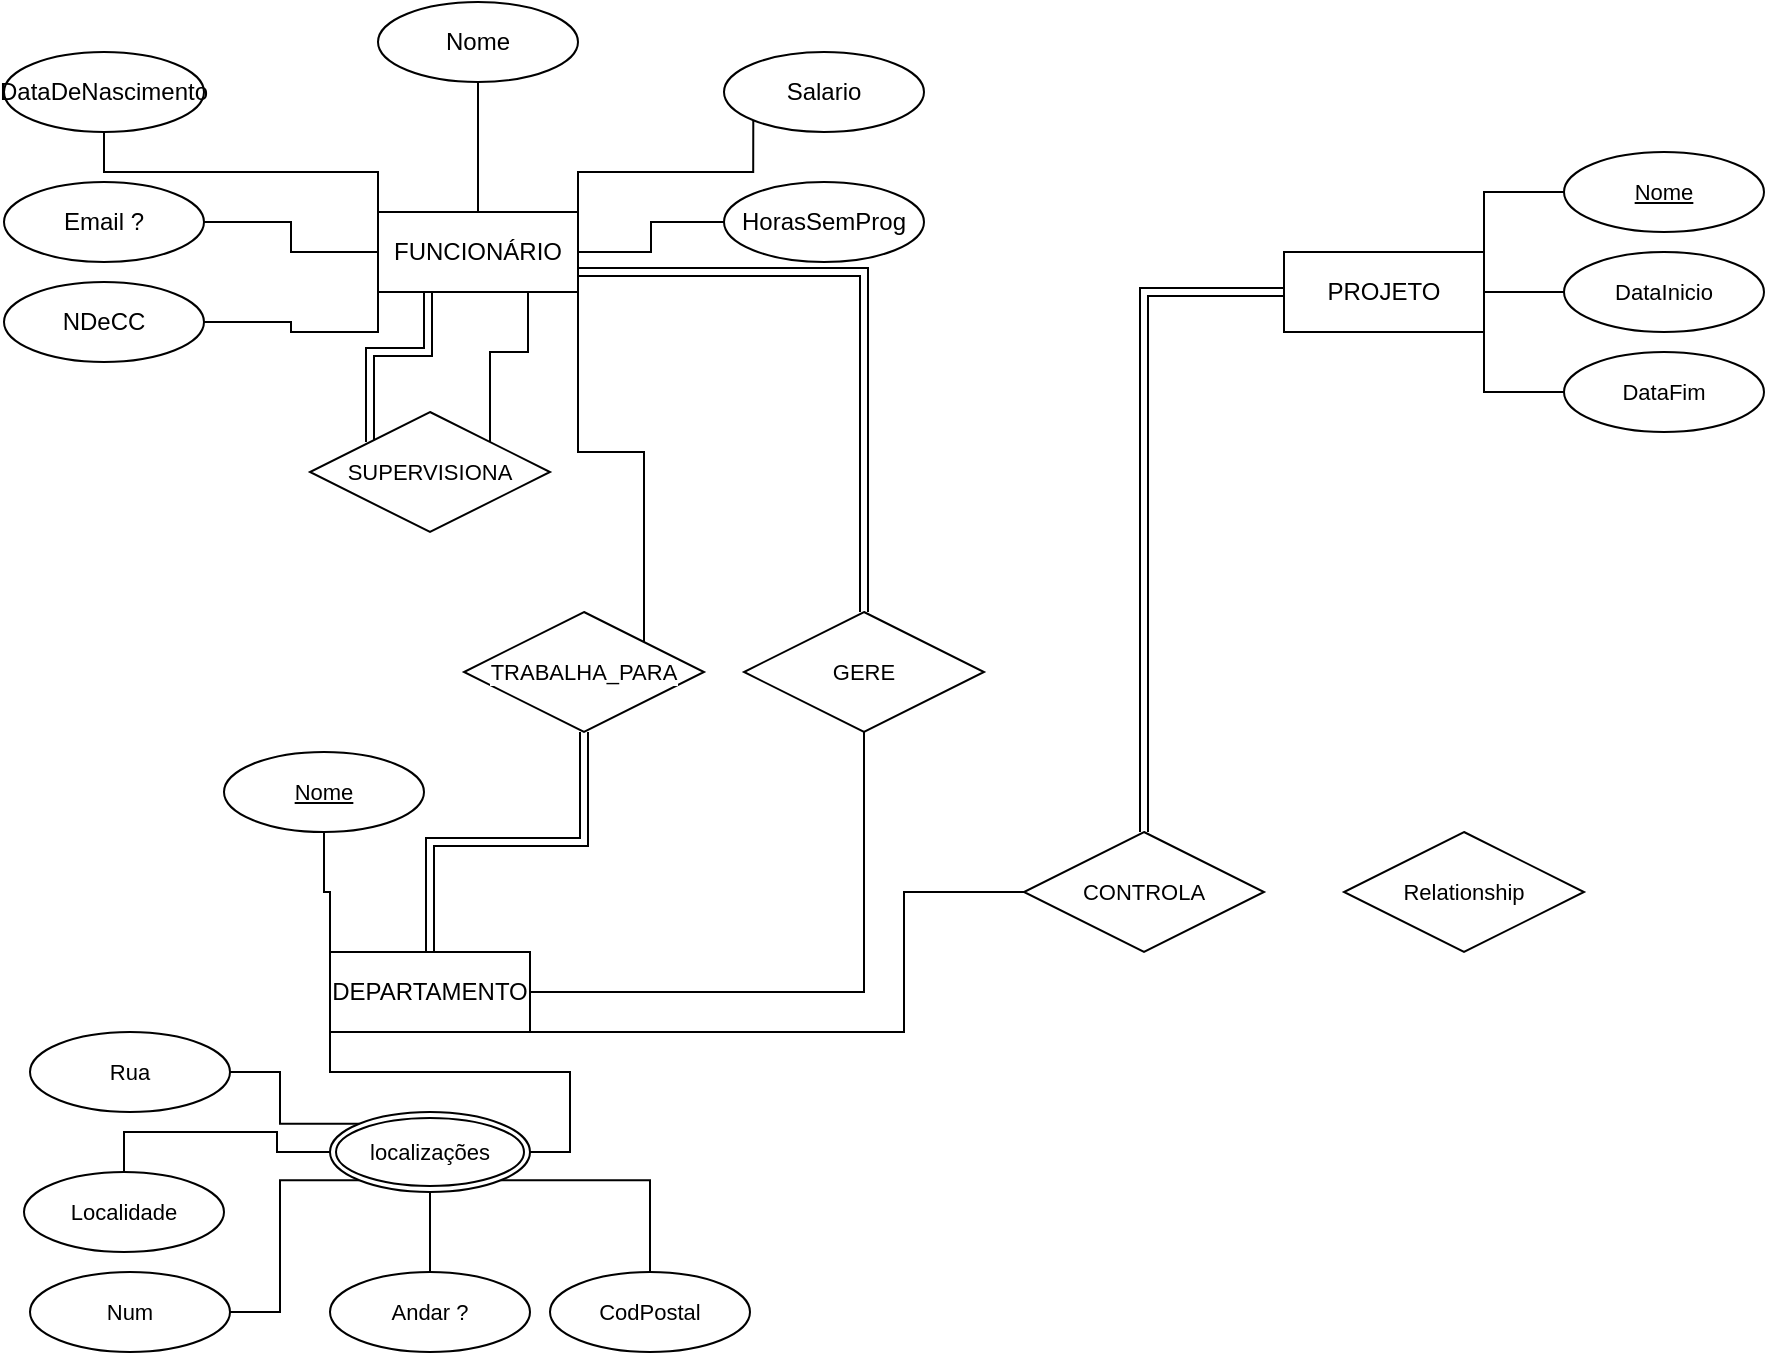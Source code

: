 <mxfile version="28.2.3">
  <diagram name="Página-1" id="4Aony1vFtUEJ5NVZptp8">
    <mxGraphModel dx="2013" dy="1872" grid="1" gridSize="10" guides="1" tooltips="1" connect="1" arrows="1" fold="1" page="1" pageScale="1" pageWidth="827" pageHeight="1169" math="0" shadow="0">
      <root>
        <mxCell id="0" />
        <mxCell id="1" parent="0" />
        <mxCell id="Tm68IXBXo0wMLcD9ASqz-12" style="edgeStyle=orthogonalEdgeStyle;rounded=0;orthogonalLoop=1;jettySize=auto;html=1;exitX=0;exitY=1;exitDx=0;exitDy=0;entryX=1;entryY=0.5;entryDx=0;entryDy=0;endArrow=none;endFill=0;" edge="1" parent="1" source="Tm68IXBXo0wMLcD9ASqz-1" target="Tm68IXBXo0wMLcD9ASqz-4">
          <mxGeometry relative="1" as="geometry" />
        </mxCell>
        <mxCell id="Tm68IXBXo0wMLcD9ASqz-13" style="edgeStyle=orthogonalEdgeStyle;rounded=0;orthogonalLoop=1;jettySize=auto;html=1;exitX=0;exitY=0.5;exitDx=0;exitDy=0;entryX=1;entryY=0.5;entryDx=0;entryDy=0;endArrow=none;endFill=0;" edge="1" parent="1" source="Tm68IXBXo0wMLcD9ASqz-1" target="Tm68IXBXo0wMLcD9ASqz-5">
          <mxGeometry relative="1" as="geometry" />
        </mxCell>
        <mxCell id="Tm68IXBXo0wMLcD9ASqz-14" style="edgeStyle=orthogonalEdgeStyle;rounded=0;orthogonalLoop=1;jettySize=auto;html=1;exitX=0;exitY=0;exitDx=0;exitDy=0;entryX=0.5;entryY=1;entryDx=0;entryDy=0;endArrow=none;endFill=0;" edge="1" parent="1" source="Tm68IXBXo0wMLcD9ASqz-1" target="Tm68IXBXo0wMLcD9ASqz-7">
          <mxGeometry relative="1" as="geometry" />
        </mxCell>
        <mxCell id="Tm68IXBXo0wMLcD9ASqz-15" style="edgeStyle=orthogonalEdgeStyle;rounded=0;orthogonalLoop=1;jettySize=auto;html=1;exitX=0.5;exitY=0;exitDx=0;exitDy=0;entryX=0.5;entryY=1;entryDx=0;entryDy=0;endArrow=none;endFill=0;" edge="1" parent="1" source="Tm68IXBXo0wMLcD9ASqz-1" target="Tm68IXBXo0wMLcD9ASqz-6">
          <mxGeometry relative="1" as="geometry" />
        </mxCell>
        <mxCell id="Tm68IXBXo0wMLcD9ASqz-16" style="edgeStyle=orthogonalEdgeStyle;rounded=0;orthogonalLoop=1;jettySize=auto;html=1;exitX=1;exitY=0;exitDx=0;exitDy=0;entryX=0;entryY=1;entryDx=0;entryDy=0;endArrow=none;endFill=0;" edge="1" parent="1" source="Tm68IXBXo0wMLcD9ASqz-1" target="Tm68IXBXo0wMLcD9ASqz-8">
          <mxGeometry relative="1" as="geometry" />
        </mxCell>
        <mxCell id="Tm68IXBXo0wMLcD9ASqz-67" style="edgeStyle=orthogonalEdgeStyle;shape=connector;rounded=0;orthogonalLoop=1;jettySize=auto;html=1;exitX=0.75;exitY=1;exitDx=0;exitDy=0;entryX=1;entryY=0;entryDx=0;entryDy=0;strokeColor=default;align=center;verticalAlign=middle;fontFamily=Helvetica;fontSize=11;fontColor=default;labelBackgroundColor=default;endArrow=none;endFill=0;" edge="1" parent="1" source="Tm68IXBXo0wMLcD9ASqz-1" target="Tm68IXBXo0wMLcD9ASqz-65">
          <mxGeometry relative="1" as="geometry" />
        </mxCell>
        <mxCell id="Tm68IXBXo0wMLcD9ASqz-70" style="edgeStyle=orthogonalEdgeStyle;shape=link;rounded=0;orthogonalLoop=1;jettySize=auto;html=1;exitX=0.25;exitY=1;exitDx=0;exitDy=0;entryX=0;entryY=0;entryDx=0;entryDy=0;strokeColor=default;align=center;verticalAlign=middle;fontFamily=Helvetica;fontSize=11;fontColor=default;labelBackgroundColor=default;endArrow=none;endFill=0;" edge="1" parent="1" source="Tm68IXBXo0wMLcD9ASqz-1" target="Tm68IXBXo0wMLcD9ASqz-65">
          <mxGeometry relative="1" as="geometry" />
        </mxCell>
        <mxCell id="Tm68IXBXo0wMLcD9ASqz-72" style="edgeStyle=orthogonalEdgeStyle;shape=connector;rounded=0;orthogonalLoop=1;jettySize=auto;html=1;exitX=1;exitY=1;exitDx=0;exitDy=0;entryX=1;entryY=0;entryDx=0;entryDy=0;strokeColor=default;align=center;verticalAlign=middle;fontFamily=Helvetica;fontSize=11;fontColor=default;labelBackgroundColor=default;endArrow=none;endFill=0;" edge="1" parent="1" source="Tm68IXBXo0wMLcD9ASqz-1" target="Tm68IXBXo0wMLcD9ASqz-71">
          <mxGeometry relative="1" as="geometry" />
        </mxCell>
        <mxCell id="Tm68IXBXo0wMLcD9ASqz-75" style="edgeStyle=orthogonalEdgeStyle;shape=link;rounded=0;orthogonalLoop=1;jettySize=auto;html=1;exitX=1;exitY=0.75;exitDx=0;exitDy=0;entryX=0.5;entryY=0;entryDx=0;entryDy=0;strokeColor=default;align=center;verticalAlign=middle;fontFamily=Helvetica;fontSize=11;fontColor=default;labelBackgroundColor=default;endArrow=none;endFill=0;" edge="1" parent="1" source="Tm68IXBXo0wMLcD9ASqz-1" target="Tm68IXBXo0wMLcD9ASqz-74">
          <mxGeometry relative="1" as="geometry" />
        </mxCell>
        <mxCell id="Tm68IXBXo0wMLcD9ASqz-1" value="FUNCIONÁRIO" style="whiteSpace=wrap;html=1;align=center;" vertex="1" parent="1">
          <mxGeometry x="-363" y="-200" width="100" height="40" as="geometry" />
        </mxCell>
        <mxCell id="Tm68IXBXo0wMLcD9ASqz-20" style="edgeStyle=orthogonalEdgeStyle;shape=connector;rounded=0;orthogonalLoop=1;jettySize=auto;html=1;exitX=0;exitY=0;exitDx=0;exitDy=0;entryX=0.5;entryY=1;entryDx=0;entryDy=0;strokeColor=default;align=center;verticalAlign=middle;fontFamily=Helvetica;fontSize=11;fontColor=default;labelBackgroundColor=default;endArrow=none;endFill=0;" edge="1" parent="1" source="Tm68IXBXo0wMLcD9ASqz-2" target="Tm68IXBXo0wMLcD9ASqz-18">
          <mxGeometry relative="1" as="geometry" />
        </mxCell>
        <mxCell id="Tm68IXBXo0wMLcD9ASqz-21" style="edgeStyle=orthogonalEdgeStyle;shape=connector;rounded=0;orthogonalLoop=1;jettySize=auto;html=1;exitX=0;exitY=1;exitDx=0;exitDy=0;entryX=1;entryY=0.5;entryDx=0;entryDy=0;strokeColor=default;align=center;verticalAlign=middle;fontFamily=Helvetica;fontSize=11;fontColor=default;labelBackgroundColor=default;endArrow=none;endFill=0;" edge="1" parent="1" source="Tm68IXBXo0wMLcD9ASqz-2" target="Tm68IXBXo0wMLcD9ASqz-19">
          <mxGeometry relative="1" as="geometry" />
        </mxCell>
        <mxCell id="Tm68IXBXo0wMLcD9ASqz-73" style="edgeStyle=orthogonalEdgeStyle;shape=link;rounded=0;orthogonalLoop=1;jettySize=auto;html=1;exitX=0.5;exitY=0;exitDx=0;exitDy=0;entryX=0.5;entryY=1;entryDx=0;entryDy=0;strokeColor=default;align=center;verticalAlign=middle;fontFamily=Helvetica;fontSize=11;fontColor=default;labelBackgroundColor=default;endArrow=none;endFill=0;" edge="1" parent="1" source="Tm68IXBXo0wMLcD9ASqz-2" target="Tm68IXBXo0wMLcD9ASqz-71">
          <mxGeometry relative="1" as="geometry" />
        </mxCell>
        <mxCell id="Tm68IXBXo0wMLcD9ASqz-80" style="edgeStyle=orthogonalEdgeStyle;shape=connector;rounded=0;orthogonalLoop=1;jettySize=auto;html=1;exitX=1;exitY=1;exitDx=0;exitDy=0;entryX=0;entryY=0.5;entryDx=0;entryDy=0;strokeColor=default;align=center;verticalAlign=middle;fontFamily=Helvetica;fontSize=11;fontColor=default;labelBackgroundColor=default;endArrow=none;endFill=0;" edge="1" parent="1" source="Tm68IXBXo0wMLcD9ASqz-2" target="Tm68IXBXo0wMLcD9ASqz-77">
          <mxGeometry relative="1" as="geometry">
            <Array as="points">
              <mxPoint x="-100" y="210" />
              <mxPoint x="-100" y="140" />
            </Array>
          </mxGeometry>
        </mxCell>
        <mxCell id="Tm68IXBXo0wMLcD9ASqz-2" value="DEPARTAMENTO" style="whiteSpace=wrap;html=1;align=center;" vertex="1" parent="1">
          <mxGeometry x="-387" y="170" width="100" height="40" as="geometry" />
        </mxCell>
        <mxCell id="Tm68IXBXo0wMLcD9ASqz-25" style="edgeStyle=orthogonalEdgeStyle;shape=connector;rounded=0;orthogonalLoop=1;jettySize=auto;html=1;exitX=1;exitY=0.5;exitDx=0;exitDy=0;entryX=0;entryY=0.5;entryDx=0;entryDy=0;strokeColor=default;align=center;verticalAlign=middle;fontFamily=Helvetica;fontSize=11;fontColor=default;labelBackgroundColor=default;endArrow=none;endFill=0;" edge="1" parent="1" source="Tm68IXBXo0wMLcD9ASqz-3" target="Tm68IXBXo0wMLcD9ASqz-23">
          <mxGeometry relative="1" as="geometry" />
        </mxCell>
        <mxCell id="Tm68IXBXo0wMLcD9ASqz-3" value="PROJETO" style="whiteSpace=wrap;html=1;align=center;" vertex="1" parent="1">
          <mxGeometry x="90" y="-180" width="100" height="40" as="geometry" />
        </mxCell>
        <mxCell id="Tm68IXBXo0wMLcD9ASqz-4" value="NDeCC" style="ellipse;whiteSpace=wrap;html=1;align=center;" vertex="1" parent="1">
          <mxGeometry x="-550" y="-165" width="100" height="40" as="geometry" />
        </mxCell>
        <mxCell id="Tm68IXBXo0wMLcD9ASqz-5" value="Email ?" style="ellipse;whiteSpace=wrap;html=1;align=center;" vertex="1" parent="1">
          <mxGeometry x="-550" y="-215" width="100" height="40" as="geometry" />
        </mxCell>
        <mxCell id="Tm68IXBXo0wMLcD9ASqz-6" value="Nome" style="ellipse;whiteSpace=wrap;html=1;align=center;" vertex="1" parent="1">
          <mxGeometry x="-363" y="-305" width="100" height="40" as="geometry" />
        </mxCell>
        <mxCell id="Tm68IXBXo0wMLcD9ASqz-7" value="DataDeNascimento" style="ellipse;whiteSpace=wrap;html=1;align=center;" vertex="1" parent="1">
          <mxGeometry x="-550" y="-280" width="100" height="40" as="geometry" />
        </mxCell>
        <mxCell id="Tm68IXBXo0wMLcD9ASqz-8" value="Salario" style="ellipse;whiteSpace=wrap;html=1;align=center;" vertex="1" parent="1">
          <mxGeometry x="-190" y="-280" width="100" height="40" as="geometry" />
        </mxCell>
        <mxCell id="Tm68IXBXo0wMLcD9ASqz-11" style="edgeStyle=orthogonalEdgeStyle;rounded=0;orthogonalLoop=1;jettySize=auto;html=1;exitX=0;exitY=0.5;exitDx=0;exitDy=0;entryX=1;entryY=0.5;entryDx=0;entryDy=0;endArrow=none;endFill=0;" edge="1" parent="1" source="Tm68IXBXo0wMLcD9ASqz-10" target="Tm68IXBXo0wMLcD9ASqz-1">
          <mxGeometry relative="1" as="geometry" />
        </mxCell>
        <mxCell id="Tm68IXBXo0wMLcD9ASqz-10" value="HorasSemProg" style="ellipse;whiteSpace=wrap;html=1;align=center;" vertex="1" parent="1">
          <mxGeometry x="-190" y="-215" width="100" height="40" as="geometry" />
        </mxCell>
        <mxCell id="Tm68IXBXo0wMLcD9ASqz-18" value="Nome" style="ellipse;whiteSpace=wrap;html=1;align=center;fontStyle=4;fontFamily=Helvetica;fontSize=11;fontColor=default;labelBackgroundColor=default;" vertex="1" parent="1">
          <mxGeometry x="-440" y="70" width="100" height="40" as="geometry" />
        </mxCell>
        <mxCell id="Tm68IXBXo0wMLcD9ASqz-36" style="edgeStyle=orthogonalEdgeStyle;shape=connector;rounded=0;orthogonalLoop=1;jettySize=auto;html=1;exitX=0.5;exitY=1;exitDx=0;exitDy=0;entryX=0.5;entryY=0;entryDx=0;entryDy=0;strokeColor=default;align=center;verticalAlign=middle;fontFamily=Helvetica;fontSize=11;fontColor=default;labelBackgroundColor=default;endArrow=none;endFill=0;" edge="1" parent="1" source="Tm68IXBXo0wMLcD9ASqz-19" target="Tm68IXBXo0wMLcD9ASqz-35">
          <mxGeometry relative="1" as="geometry" />
        </mxCell>
        <mxCell id="Tm68IXBXo0wMLcD9ASqz-37" style="edgeStyle=orthogonalEdgeStyle;shape=connector;rounded=0;orthogonalLoop=1;jettySize=auto;html=1;exitX=0;exitY=1;exitDx=0;exitDy=0;entryX=1;entryY=0.5;entryDx=0;entryDy=0;strokeColor=default;align=center;verticalAlign=middle;fontFamily=Helvetica;fontSize=11;fontColor=default;labelBackgroundColor=default;endArrow=none;endFill=0;" edge="1" parent="1" source="Tm68IXBXo0wMLcD9ASqz-19" target="Tm68IXBXo0wMLcD9ASqz-34">
          <mxGeometry relative="1" as="geometry" />
        </mxCell>
        <mxCell id="Tm68IXBXo0wMLcD9ASqz-38" style="edgeStyle=orthogonalEdgeStyle;shape=connector;rounded=0;orthogonalLoop=1;jettySize=auto;html=1;exitX=0;exitY=0.5;exitDx=0;exitDy=0;entryX=0.5;entryY=0;entryDx=0;entryDy=0;strokeColor=default;align=center;verticalAlign=middle;fontFamily=Helvetica;fontSize=11;fontColor=default;labelBackgroundColor=default;endArrow=none;endFill=0;" edge="1" parent="1" source="Tm68IXBXo0wMLcD9ASqz-19" target="Tm68IXBXo0wMLcD9ASqz-33">
          <mxGeometry relative="1" as="geometry" />
        </mxCell>
        <mxCell id="Tm68IXBXo0wMLcD9ASqz-64" style="edgeStyle=orthogonalEdgeStyle;shape=connector;rounded=0;orthogonalLoop=1;jettySize=auto;html=1;exitX=1;exitY=1;exitDx=0;exitDy=0;entryX=0.5;entryY=0;entryDx=0;entryDy=0;strokeColor=default;align=center;verticalAlign=middle;fontFamily=Helvetica;fontSize=11;fontColor=default;labelBackgroundColor=default;endArrow=none;endFill=0;" edge="1" parent="1" source="Tm68IXBXo0wMLcD9ASqz-19" target="Tm68IXBXo0wMLcD9ASqz-63">
          <mxGeometry relative="1" as="geometry" />
        </mxCell>
        <mxCell id="Tm68IXBXo0wMLcD9ASqz-19" value="localizações" style="ellipse;shape=doubleEllipse;margin=3;whiteSpace=wrap;html=1;align=center;fontFamily=Helvetica;fontSize=11;fontColor=default;labelBackgroundColor=default;" vertex="1" parent="1">
          <mxGeometry x="-387" y="250" width="100" height="40" as="geometry" />
        </mxCell>
        <mxCell id="Tm68IXBXo0wMLcD9ASqz-24" style="edgeStyle=orthogonalEdgeStyle;shape=connector;rounded=0;orthogonalLoop=1;jettySize=auto;html=1;exitX=0;exitY=0.5;exitDx=0;exitDy=0;entryX=1;entryY=0;entryDx=0;entryDy=0;strokeColor=default;align=center;verticalAlign=middle;fontFamily=Helvetica;fontSize=11;fontColor=default;labelBackgroundColor=default;endArrow=none;endFill=0;" edge="1" parent="1" source="Tm68IXBXo0wMLcD9ASqz-22" target="Tm68IXBXo0wMLcD9ASqz-3">
          <mxGeometry relative="1" as="geometry" />
        </mxCell>
        <mxCell id="Tm68IXBXo0wMLcD9ASqz-22" value="Nome" style="ellipse;whiteSpace=wrap;html=1;align=center;fontStyle=4;fontFamily=Helvetica;fontSize=11;fontColor=default;labelBackgroundColor=default;" vertex="1" parent="1">
          <mxGeometry x="230" y="-230" width="100" height="40" as="geometry" />
        </mxCell>
        <mxCell id="Tm68IXBXo0wMLcD9ASqz-23" value="DataInicio" style="ellipse;whiteSpace=wrap;html=1;align=center;fontFamily=Helvetica;fontSize=11;fontColor=default;labelBackgroundColor=default;" vertex="1" parent="1">
          <mxGeometry x="230" y="-180" width="100" height="40" as="geometry" />
        </mxCell>
        <mxCell id="Tm68IXBXo0wMLcD9ASqz-31" style="edgeStyle=orthogonalEdgeStyle;shape=connector;rounded=0;orthogonalLoop=1;jettySize=auto;html=1;exitX=0;exitY=0.5;exitDx=0;exitDy=0;entryX=1;entryY=1;entryDx=0;entryDy=0;strokeColor=default;align=center;verticalAlign=middle;fontFamily=Helvetica;fontSize=11;fontColor=default;labelBackgroundColor=default;endArrow=none;endFill=0;" edge="1" parent="1" source="Tm68IXBXo0wMLcD9ASqz-30" target="Tm68IXBXo0wMLcD9ASqz-3">
          <mxGeometry relative="1" as="geometry" />
        </mxCell>
        <mxCell id="Tm68IXBXo0wMLcD9ASqz-30" value="DataFim" style="ellipse;whiteSpace=wrap;html=1;align=center;fontFamily=Helvetica;fontSize=11;fontColor=default;labelBackgroundColor=default;" vertex="1" parent="1">
          <mxGeometry x="230" y="-130" width="100" height="40" as="geometry" />
        </mxCell>
        <mxCell id="Tm68IXBXo0wMLcD9ASqz-39" style="edgeStyle=orthogonalEdgeStyle;shape=connector;rounded=0;orthogonalLoop=1;jettySize=auto;html=1;exitX=1;exitY=0.5;exitDx=0;exitDy=0;entryX=0;entryY=0;entryDx=0;entryDy=0;strokeColor=default;align=center;verticalAlign=middle;fontFamily=Helvetica;fontSize=11;fontColor=default;labelBackgroundColor=default;endArrow=none;endFill=0;" edge="1" parent="1" source="Tm68IXBXo0wMLcD9ASqz-32" target="Tm68IXBXo0wMLcD9ASqz-19">
          <mxGeometry relative="1" as="geometry" />
        </mxCell>
        <mxCell id="Tm68IXBXo0wMLcD9ASqz-32" value="Rua" style="ellipse;whiteSpace=wrap;html=1;align=center;fontFamily=Helvetica;fontSize=11;fontColor=default;labelBackgroundColor=default;" vertex="1" parent="1">
          <mxGeometry x="-537" y="210" width="100" height="40" as="geometry" />
        </mxCell>
        <mxCell id="Tm68IXBXo0wMLcD9ASqz-33" value="Localidade" style="ellipse;whiteSpace=wrap;html=1;align=center;fontFamily=Helvetica;fontSize=11;fontColor=default;labelBackgroundColor=default;" vertex="1" parent="1">
          <mxGeometry x="-540" y="280" width="100" height="40" as="geometry" />
        </mxCell>
        <mxCell id="Tm68IXBXo0wMLcD9ASqz-34" value="Num" style="ellipse;whiteSpace=wrap;html=1;align=center;fontFamily=Helvetica;fontSize=11;fontColor=default;labelBackgroundColor=default;" vertex="1" parent="1">
          <mxGeometry x="-537" y="330" width="100" height="40" as="geometry" />
        </mxCell>
        <mxCell id="Tm68IXBXo0wMLcD9ASqz-35" value="Andar ?" style="ellipse;whiteSpace=wrap;html=1;align=center;fontFamily=Helvetica;fontSize=11;fontColor=default;labelBackgroundColor=default;" vertex="1" parent="1">
          <mxGeometry x="-387" y="330" width="100" height="40" as="geometry" />
        </mxCell>
        <mxCell id="Tm68IXBXo0wMLcD9ASqz-63" value="CodPostal" style="ellipse;whiteSpace=wrap;html=1;align=center;fontFamily=Helvetica;fontSize=11;fontColor=default;labelBackgroundColor=default;" vertex="1" parent="1">
          <mxGeometry x="-277" y="330" width="100" height="40" as="geometry" />
        </mxCell>
        <mxCell id="Tm68IXBXo0wMLcD9ASqz-65" value="SUPERVISIONA" style="shape=rhombus;perimeter=rhombusPerimeter;whiteSpace=wrap;html=1;align=center;fontFamily=Helvetica;fontSize=11;fontColor=default;labelBackgroundColor=default;" vertex="1" parent="1">
          <mxGeometry x="-397" y="-100" width="120" height="60" as="geometry" />
        </mxCell>
        <mxCell id="Tm68IXBXo0wMLcD9ASqz-71" value="TRABALHA_PARA" style="shape=rhombus;perimeter=rhombusPerimeter;whiteSpace=wrap;html=1;align=center;fontFamily=Helvetica;fontSize=11;fontColor=default;labelBackgroundColor=default;" vertex="1" parent="1">
          <mxGeometry x="-320" width="120" height="60" as="geometry" />
        </mxCell>
        <mxCell id="Tm68IXBXo0wMLcD9ASqz-76" style="edgeStyle=orthogonalEdgeStyle;shape=connector;rounded=0;orthogonalLoop=1;jettySize=auto;html=1;exitX=0.5;exitY=1;exitDx=0;exitDy=0;entryX=1;entryY=0.5;entryDx=0;entryDy=0;strokeColor=default;align=center;verticalAlign=middle;fontFamily=Helvetica;fontSize=11;fontColor=default;labelBackgroundColor=default;endArrow=none;endFill=0;" edge="1" parent="1" source="Tm68IXBXo0wMLcD9ASqz-74" target="Tm68IXBXo0wMLcD9ASqz-2">
          <mxGeometry relative="1" as="geometry" />
        </mxCell>
        <mxCell id="Tm68IXBXo0wMLcD9ASqz-74" value="GERE" style="shape=rhombus;perimeter=rhombusPerimeter;whiteSpace=wrap;html=1;align=center;fontFamily=Helvetica;fontSize=11;fontColor=default;labelBackgroundColor=default;" vertex="1" parent="1">
          <mxGeometry x="-180" width="120" height="60" as="geometry" />
        </mxCell>
        <mxCell id="Tm68IXBXo0wMLcD9ASqz-81" style="edgeStyle=orthogonalEdgeStyle;shape=link;rounded=0;orthogonalLoop=1;jettySize=auto;html=1;exitX=0.5;exitY=0;exitDx=0;exitDy=0;entryX=0;entryY=0.5;entryDx=0;entryDy=0;strokeColor=default;align=center;verticalAlign=middle;fontFamily=Helvetica;fontSize=11;fontColor=default;labelBackgroundColor=default;endArrow=none;endFill=0;width=4;" edge="1" parent="1" source="Tm68IXBXo0wMLcD9ASqz-77" target="Tm68IXBXo0wMLcD9ASqz-3">
          <mxGeometry relative="1" as="geometry" />
        </mxCell>
        <mxCell id="Tm68IXBXo0wMLcD9ASqz-77" value="CONTROLA" style="shape=rhombus;perimeter=rhombusPerimeter;whiteSpace=wrap;html=1;align=center;fontFamily=Helvetica;fontSize=11;fontColor=default;labelBackgroundColor=default;" vertex="1" parent="1">
          <mxGeometry x="-40" y="110" width="120" height="60" as="geometry" />
        </mxCell>
        <mxCell id="Tm68IXBXo0wMLcD9ASqz-78" value="Relationship" style="shape=rhombus;perimeter=rhombusPerimeter;whiteSpace=wrap;html=1;align=center;fontFamily=Helvetica;fontSize=11;fontColor=default;labelBackgroundColor=default;" vertex="1" parent="1">
          <mxGeometry x="120" y="110" width="120" height="60" as="geometry" />
        </mxCell>
      </root>
    </mxGraphModel>
  </diagram>
</mxfile>
